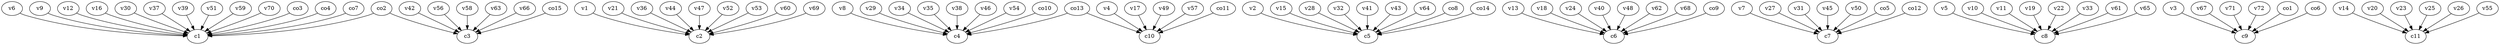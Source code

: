 strict digraph  {
c1;
c2;
c3;
c4;
c5;
c6;
c7;
c8;
c9;
c10;
c11;
v1;
v2;
v3;
v4;
v5;
v6;
v7;
v8;
v9;
v10;
v11;
v12;
v13;
v14;
v15;
v16;
v17;
v18;
v19;
v20;
v21;
v22;
v23;
v24;
v25;
v26;
v27;
v28;
v29;
v30;
v31;
v32;
v33;
v34;
v35;
v36;
v37;
v38;
v39;
v40;
v41;
v42;
v43;
v44;
v45;
v46;
v47;
v48;
v49;
v50;
v51;
v52;
v53;
v54;
v55;
v56;
v57;
v58;
v59;
v60;
v61;
v62;
v63;
v64;
v65;
v66;
v67;
v68;
v69;
v70;
v71;
v72;
co1;
co2;
co3;
co4;
co5;
co6;
co7;
co8;
co9;
co10;
co11;
co12;
co13;
co14;
co15;
v1 -> c2  [weight=1];
v2 -> c5  [weight=1];
v3 -> c9  [weight=1];
v4 -> c10  [weight=1];
v5 -> c8  [weight=1];
v6 -> c1  [weight=1];
v7 -> c7  [weight=1];
v8 -> c4  [weight=1];
v9 -> c1  [weight=1];
v10 -> c8  [weight=1];
v11 -> c8  [weight=1];
v12 -> c1  [weight=1];
v13 -> c6  [weight=1];
v14 -> c11  [weight=1];
v15 -> c5  [weight=1];
v16 -> c1  [weight=1];
v17 -> c10  [weight=1];
v18 -> c6  [weight=1];
v19 -> c8  [weight=1];
v20 -> c11  [weight=1];
v21 -> c2  [weight=1];
v22 -> c8  [weight=1];
v23 -> c11  [weight=1];
v24 -> c6  [weight=1];
v25 -> c11  [weight=1];
v26 -> c11  [weight=1];
v27 -> c7  [weight=1];
v28 -> c5  [weight=1];
v29 -> c4  [weight=1];
v30 -> c1  [weight=1];
v31 -> c7  [weight=1];
v32 -> c5  [weight=1];
v33 -> c8  [weight=1];
v34 -> c4  [weight=1];
v35 -> c4  [weight=1];
v36 -> c2  [weight=1];
v37 -> c1  [weight=1];
v38 -> c4  [weight=1];
v39 -> c1  [weight=1];
v40 -> c6  [weight=1];
v41 -> c5  [weight=1];
v42 -> c3  [weight=1];
v43 -> c5  [weight=1];
v44 -> c2  [weight=1];
v45 -> c7  [weight=1];
v46 -> c4  [weight=1];
v47 -> c2  [weight=1];
v48 -> c6  [weight=1];
v49 -> c10  [weight=1];
v50 -> c7  [weight=1];
v51 -> c1  [weight=1];
v52 -> c2  [weight=1];
v53 -> c2  [weight=1];
v54 -> c4  [weight=1];
v55 -> c11  [weight=1];
v56 -> c3  [weight=1];
v57 -> c10  [weight=1];
v58 -> c3  [weight=1];
v59 -> c1  [weight=1];
v60 -> c2  [weight=1];
v61 -> c8  [weight=1];
v62 -> c6  [weight=1];
v63 -> c3  [weight=1];
v64 -> c5  [weight=1];
v65 -> c8  [weight=1];
v66 -> c3  [weight=1];
v67 -> c9  [weight=1];
v68 -> c6  [weight=1];
v69 -> c2  [weight=1];
v70 -> c1  [weight=1];
v71 -> c9  [weight=1];
v72 -> c9  [weight=1];
co1 -> c9  [weight=1];
co2 -> c3  [weight=1];
co2 -> c1  [weight=1];
co3 -> c1  [weight=1];
co4 -> c1  [weight=1];
co5 -> c7  [weight=1];
co6 -> c9  [weight=1];
co7 -> c1  [weight=1];
co8 -> c5  [weight=1];
co9 -> c6  [weight=1];
co10 -> c4  [weight=1];
co11 -> c10  [weight=1];
co12 -> c7  [weight=1];
co13 -> c10  [weight=1];
co13 -> c4  [weight=1];
co14 -> c5  [weight=1];
co15 -> c3  [weight=1];
}
